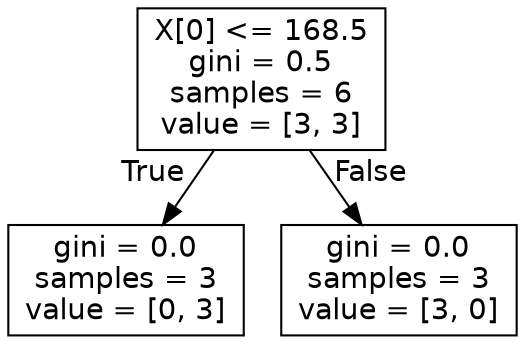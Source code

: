 digraph Tree {
node [shape=box, fontname="helvetica"] ;
edge [fontname="helvetica"] ;
0 [label="X[0] <= 168.5\ngini = 0.5\nsamples = 6\nvalue = [3, 3]"] ;
1 [label="gini = 0.0\nsamples = 3\nvalue = [0, 3]"] ;
0 -> 1 [labeldistance=2.5, labelangle=45, headlabel="True"] ;
2 [label="gini = 0.0\nsamples = 3\nvalue = [3, 0]"] ;
0 -> 2 [labeldistance=2.5, labelangle=-45, headlabel="False"] ;
}